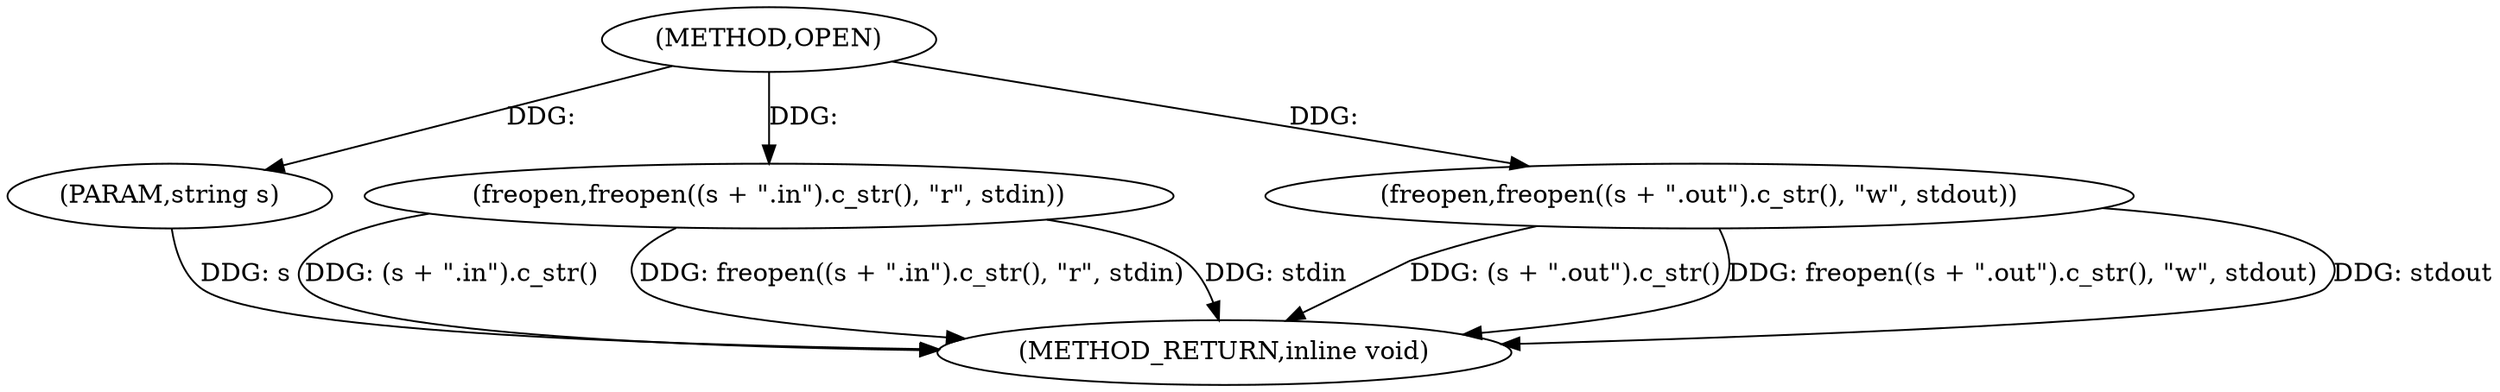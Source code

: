 digraph "OPEN" {  
"1000267" [label = "(METHOD,OPEN)" ]
"1000278" [label = "(METHOD_RETURN,inline void)" ]
"1000268" [label = "(PARAM,string s)" ]
"1000270" [label = "(freopen,freopen((s + \".in\").c_str(), \"r\", stdin))" ]
"1000274" [label = "(freopen,freopen((s + \".out\").c_str(), \"w\", stdout))" ]
  "1000268" -> "1000278"  [ label = "DDG: s"] 
  "1000270" -> "1000278"  [ label = "DDG: (s + \".in\").c_str()"] 
  "1000270" -> "1000278"  [ label = "DDG: freopen((s + \".in\").c_str(), \"r\", stdin)"] 
  "1000274" -> "1000278"  [ label = "DDG: (s + \".out\").c_str()"] 
  "1000274" -> "1000278"  [ label = "DDG: freopen((s + \".out\").c_str(), \"w\", stdout)"] 
  "1000270" -> "1000278"  [ label = "DDG: stdin"] 
  "1000274" -> "1000278"  [ label = "DDG: stdout"] 
  "1000267" -> "1000268"  [ label = "DDG: "] 
  "1000267" -> "1000270"  [ label = "DDG: "] 
  "1000267" -> "1000274"  [ label = "DDG: "] 
}
